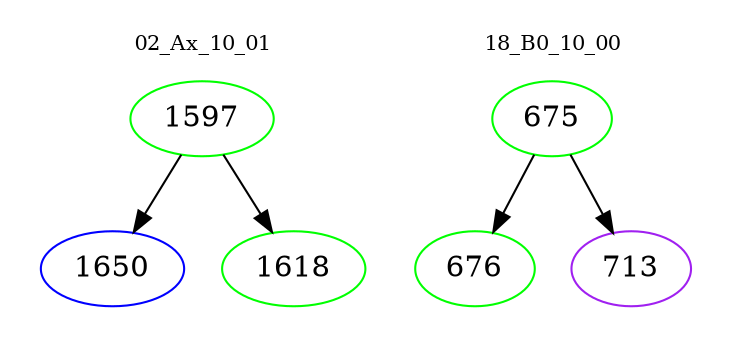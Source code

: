 digraph{
subgraph cluster_0 {
color = white
label = "02_Ax_10_01";
fontsize=10;
T0_1597 [label="1597", color="green"]
T0_1597 -> T0_1650 [color="black"]
T0_1650 [label="1650", color="blue"]
T0_1597 -> T0_1618 [color="black"]
T0_1618 [label="1618", color="green"]
}
subgraph cluster_1 {
color = white
label = "18_B0_10_00";
fontsize=10;
T1_675 [label="675", color="green"]
T1_675 -> T1_676 [color="black"]
T1_676 [label="676", color="green"]
T1_675 -> T1_713 [color="black"]
T1_713 [label="713", color="purple"]
}
}
